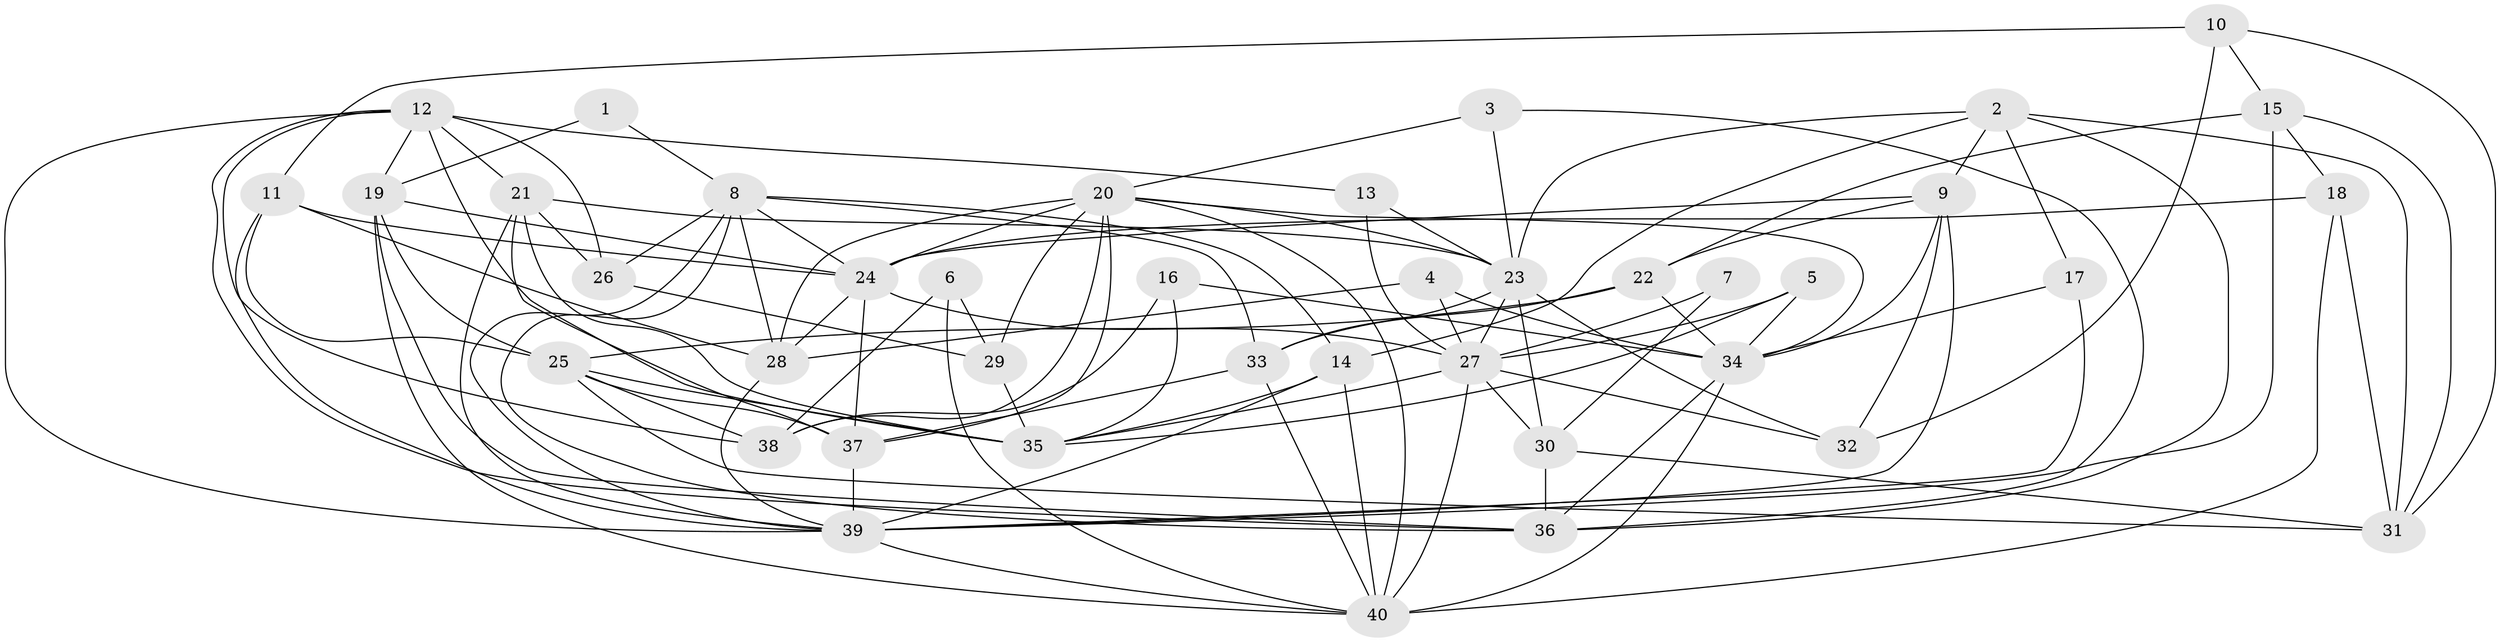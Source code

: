 // original degree distribution, {6: 0.1, 2: 0.0875, 3: 0.275, 4: 0.3875, 5: 0.1, 7: 0.05}
// Generated by graph-tools (version 1.1) at 2025/50/03/09/25 03:50:08]
// undirected, 40 vertices, 113 edges
graph export_dot {
graph [start="1"]
  node [color=gray90,style=filled];
  1;
  2;
  3;
  4;
  5;
  6;
  7;
  8;
  9;
  10;
  11;
  12;
  13;
  14;
  15;
  16;
  17;
  18;
  19;
  20;
  21;
  22;
  23;
  24;
  25;
  26;
  27;
  28;
  29;
  30;
  31;
  32;
  33;
  34;
  35;
  36;
  37;
  38;
  39;
  40;
  1 -- 8 [weight=1.0];
  1 -- 19 [weight=1.0];
  2 -- 9 [weight=1.0];
  2 -- 14 [weight=1.0];
  2 -- 17 [weight=1.0];
  2 -- 23 [weight=1.0];
  2 -- 31 [weight=1.0];
  2 -- 36 [weight=1.0];
  3 -- 20 [weight=1.0];
  3 -- 23 [weight=1.0];
  3 -- 36 [weight=1.0];
  4 -- 27 [weight=1.0];
  4 -- 28 [weight=1.0];
  4 -- 34 [weight=1.0];
  5 -- 27 [weight=1.0];
  5 -- 34 [weight=1.0];
  5 -- 35 [weight=1.0];
  6 -- 29 [weight=1.0];
  6 -- 38 [weight=1.0];
  6 -- 40 [weight=1.0];
  7 -- 27 [weight=1.0];
  7 -- 30 [weight=1.0];
  8 -- 14 [weight=1.0];
  8 -- 24 [weight=1.0];
  8 -- 26 [weight=1.0];
  8 -- 28 [weight=1.0];
  8 -- 33 [weight=1.0];
  8 -- 36 [weight=1.0];
  8 -- 39 [weight=1.0];
  9 -- 22 [weight=1.0];
  9 -- 24 [weight=1.0];
  9 -- 32 [weight=1.0];
  9 -- 34 [weight=1.0];
  9 -- 39 [weight=1.0];
  10 -- 11 [weight=1.0];
  10 -- 15 [weight=1.0];
  10 -- 31 [weight=1.0];
  10 -- 32 [weight=1.0];
  11 -- 24 [weight=1.0];
  11 -- 25 [weight=1.0];
  11 -- 28 [weight=1.0];
  11 -- 39 [weight=1.0];
  12 -- 13 [weight=1.0];
  12 -- 19 [weight=1.0];
  12 -- 21 [weight=1.0];
  12 -- 26 [weight=1.0];
  12 -- 35 [weight=1.0];
  12 -- 36 [weight=1.0];
  12 -- 38 [weight=1.0];
  12 -- 39 [weight=1.0];
  13 -- 23 [weight=1.0];
  13 -- 27 [weight=1.0];
  14 -- 35 [weight=1.0];
  14 -- 39 [weight=1.0];
  14 -- 40 [weight=1.0];
  15 -- 18 [weight=1.0];
  15 -- 22 [weight=1.0];
  15 -- 31 [weight=1.0];
  15 -- 39 [weight=1.0];
  16 -- 34 [weight=1.0];
  16 -- 35 [weight=1.0];
  16 -- 38 [weight=1.0];
  17 -- 34 [weight=1.0];
  17 -- 39 [weight=1.0];
  18 -- 24 [weight=2.0];
  18 -- 31 [weight=1.0];
  18 -- 40 [weight=1.0];
  19 -- 24 [weight=1.0];
  19 -- 25 [weight=1.0];
  19 -- 36 [weight=1.0];
  19 -- 40 [weight=1.0];
  20 -- 23 [weight=1.0];
  20 -- 24 [weight=1.0];
  20 -- 28 [weight=1.0];
  20 -- 29 [weight=1.0];
  20 -- 34 [weight=1.0];
  20 -- 37 [weight=1.0];
  20 -- 38 [weight=1.0];
  20 -- 40 [weight=1.0];
  21 -- 23 [weight=1.0];
  21 -- 26 [weight=1.0];
  21 -- 35 [weight=1.0];
  21 -- 37 [weight=1.0];
  21 -- 39 [weight=1.0];
  22 -- 25 [weight=1.0];
  22 -- 33 [weight=1.0];
  22 -- 34 [weight=1.0];
  23 -- 27 [weight=1.0];
  23 -- 30 [weight=1.0];
  23 -- 32 [weight=1.0];
  23 -- 33 [weight=1.0];
  24 -- 27 [weight=1.0];
  24 -- 28 [weight=1.0];
  24 -- 37 [weight=1.0];
  25 -- 31 [weight=1.0];
  25 -- 35 [weight=1.0];
  25 -- 37 [weight=1.0];
  25 -- 38 [weight=1.0];
  26 -- 29 [weight=1.0];
  27 -- 30 [weight=1.0];
  27 -- 32 [weight=1.0];
  27 -- 35 [weight=1.0];
  27 -- 40 [weight=1.0];
  28 -- 39 [weight=1.0];
  29 -- 35 [weight=1.0];
  30 -- 31 [weight=1.0];
  30 -- 36 [weight=1.0];
  33 -- 37 [weight=1.0];
  33 -- 40 [weight=1.0];
  34 -- 36 [weight=1.0];
  34 -- 40 [weight=2.0];
  37 -- 39 [weight=1.0];
  39 -- 40 [weight=1.0];
}
